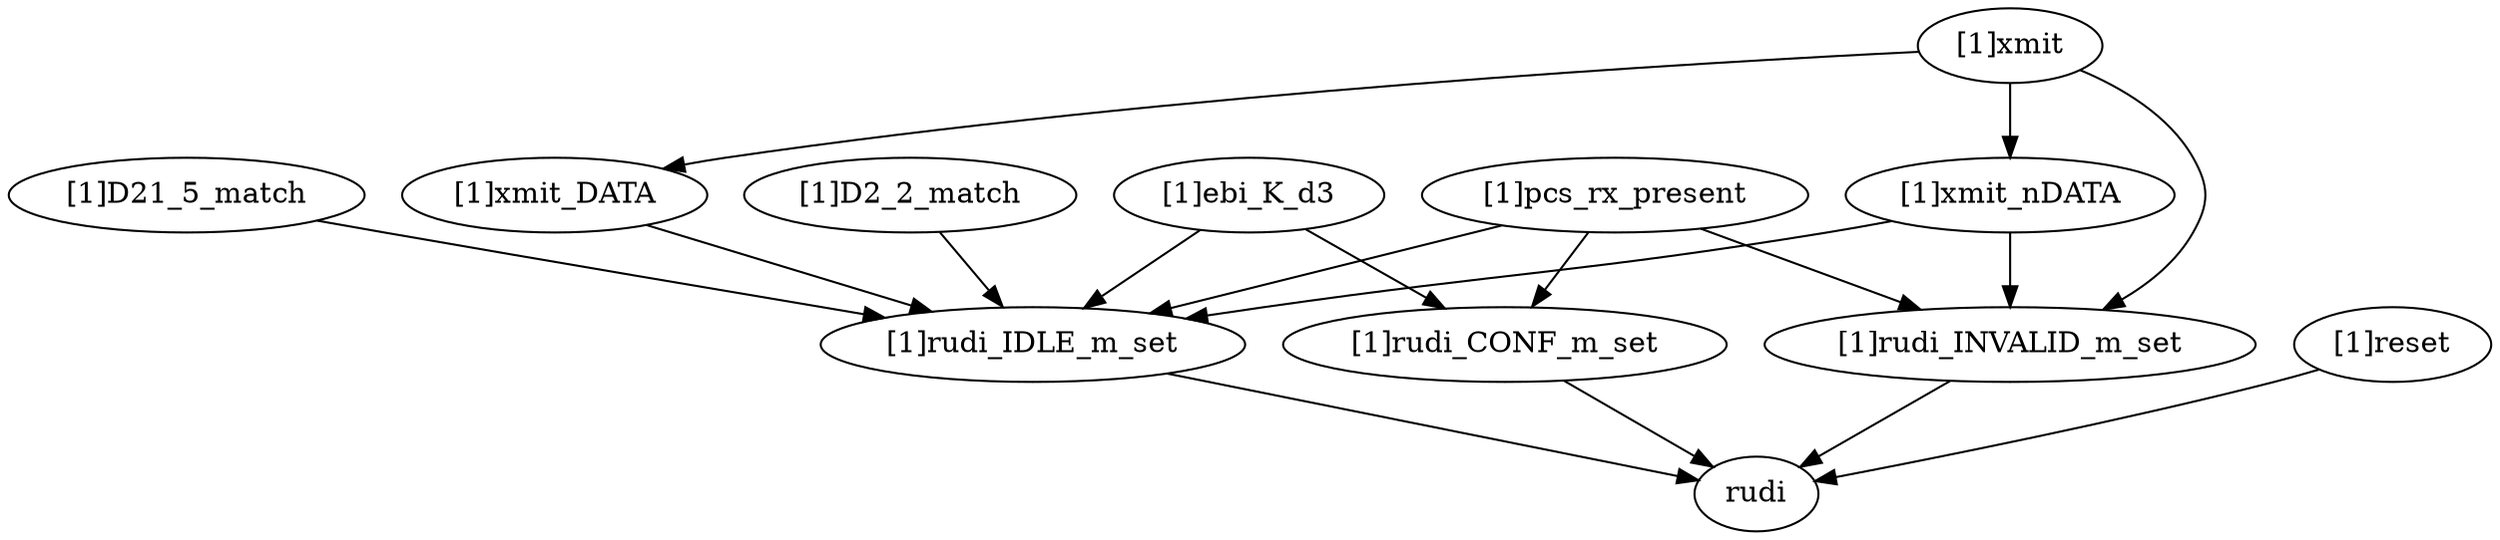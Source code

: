 strict digraph "" {
	"[1]ebi_K_d3"	 [complexity=3,
		importance=0.0237970866096,
		rank=0.00793236220319];
	"[1]rudi_IDLE_m_set"	 [complexity=1,
		importance=0.0370842140307,
		rank=0.0370842140307];
	"[1]ebi_K_d3" -> "[1]rudi_IDLE_m_set";
	"[1]rudi_CONF_m_set"	 [complexity=1,
		importance=0.0191943110422,
		rank=0.0191943110422];
	"[1]ebi_K_d3" -> "[1]rudi_CONF_m_set";
	rudi	 [complexity=0,
		importance=0.014373206796,
		rank=0.0];
	"[1]rudi_IDLE_m_set" -> rudi;
	"[1]rudi_CONF_m_set" -> rudi;
	"[1]xmit"	 [complexity=5,
		importance=0.0592854054072,
		rank=0.0118570810814];
	"[1]xmit_nDATA"	 [complexity=3,
		importance=0.0548704888318,
		rank=0.0182901629439];
	"[1]xmit" -> "[1]xmit_nDATA";
	"[1]xmit_DATA"	 [complexity=9,
		importance=0.0422349636093,
		rank=0.00469277373436];
	"[1]xmit" -> "[1]xmit_DATA";
	"[1]rudi_INVALID_m_set"	 [complexity=1,
		importance=0.0497197392533,
		rank=0.0497197392533];
	"[1]xmit" -> "[1]rudi_INVALID_m_set";
	"[1]pcs_rx_present"	 [complexity=2,
		importance=0.0660625230792,
		rank=0.0330312615396];
	"[1]pcs_rx_present" -> "[1]rudi_IDLE_m_set";
	"[1]pcs_rx_present" -> "[1]rudi_CONF_m_set";
	"[1]pcs_rx_present" -> "[1]rudi_INVALID_m_set";
	"[1]D2_2_match"	 [complexity=9,
		importance=0.0418367488008,
		rank=0.00464852764454];
	"[1]D2_2_match" -> "[1]rudi_IDLE_m_set";
	"[1]reset"	 [complexity=1,
		importance=0.0619077437594,
		rank=0.0619077437594];
	"[1]reset" -> rudi;
	"[1]D21_5_match"	 [complexity=9,
		importance=0.0418367488008,
		rank=0.00464852764454];
	"[1]D21_5_match" -> "[1]rudi_IDLE_m_set";
	"[1]xmit_nDATA" -> "[1]rudi_IDLE_m_set";
	"[1]xmit_nDATA" -> "[1]rudi_INVALID_m_set";
	"[1]xmit_DATA" -> "[1]rudi_IDLE_m_set";
	"[1]rudi_INVALID_m_set" -> rudi;
}
